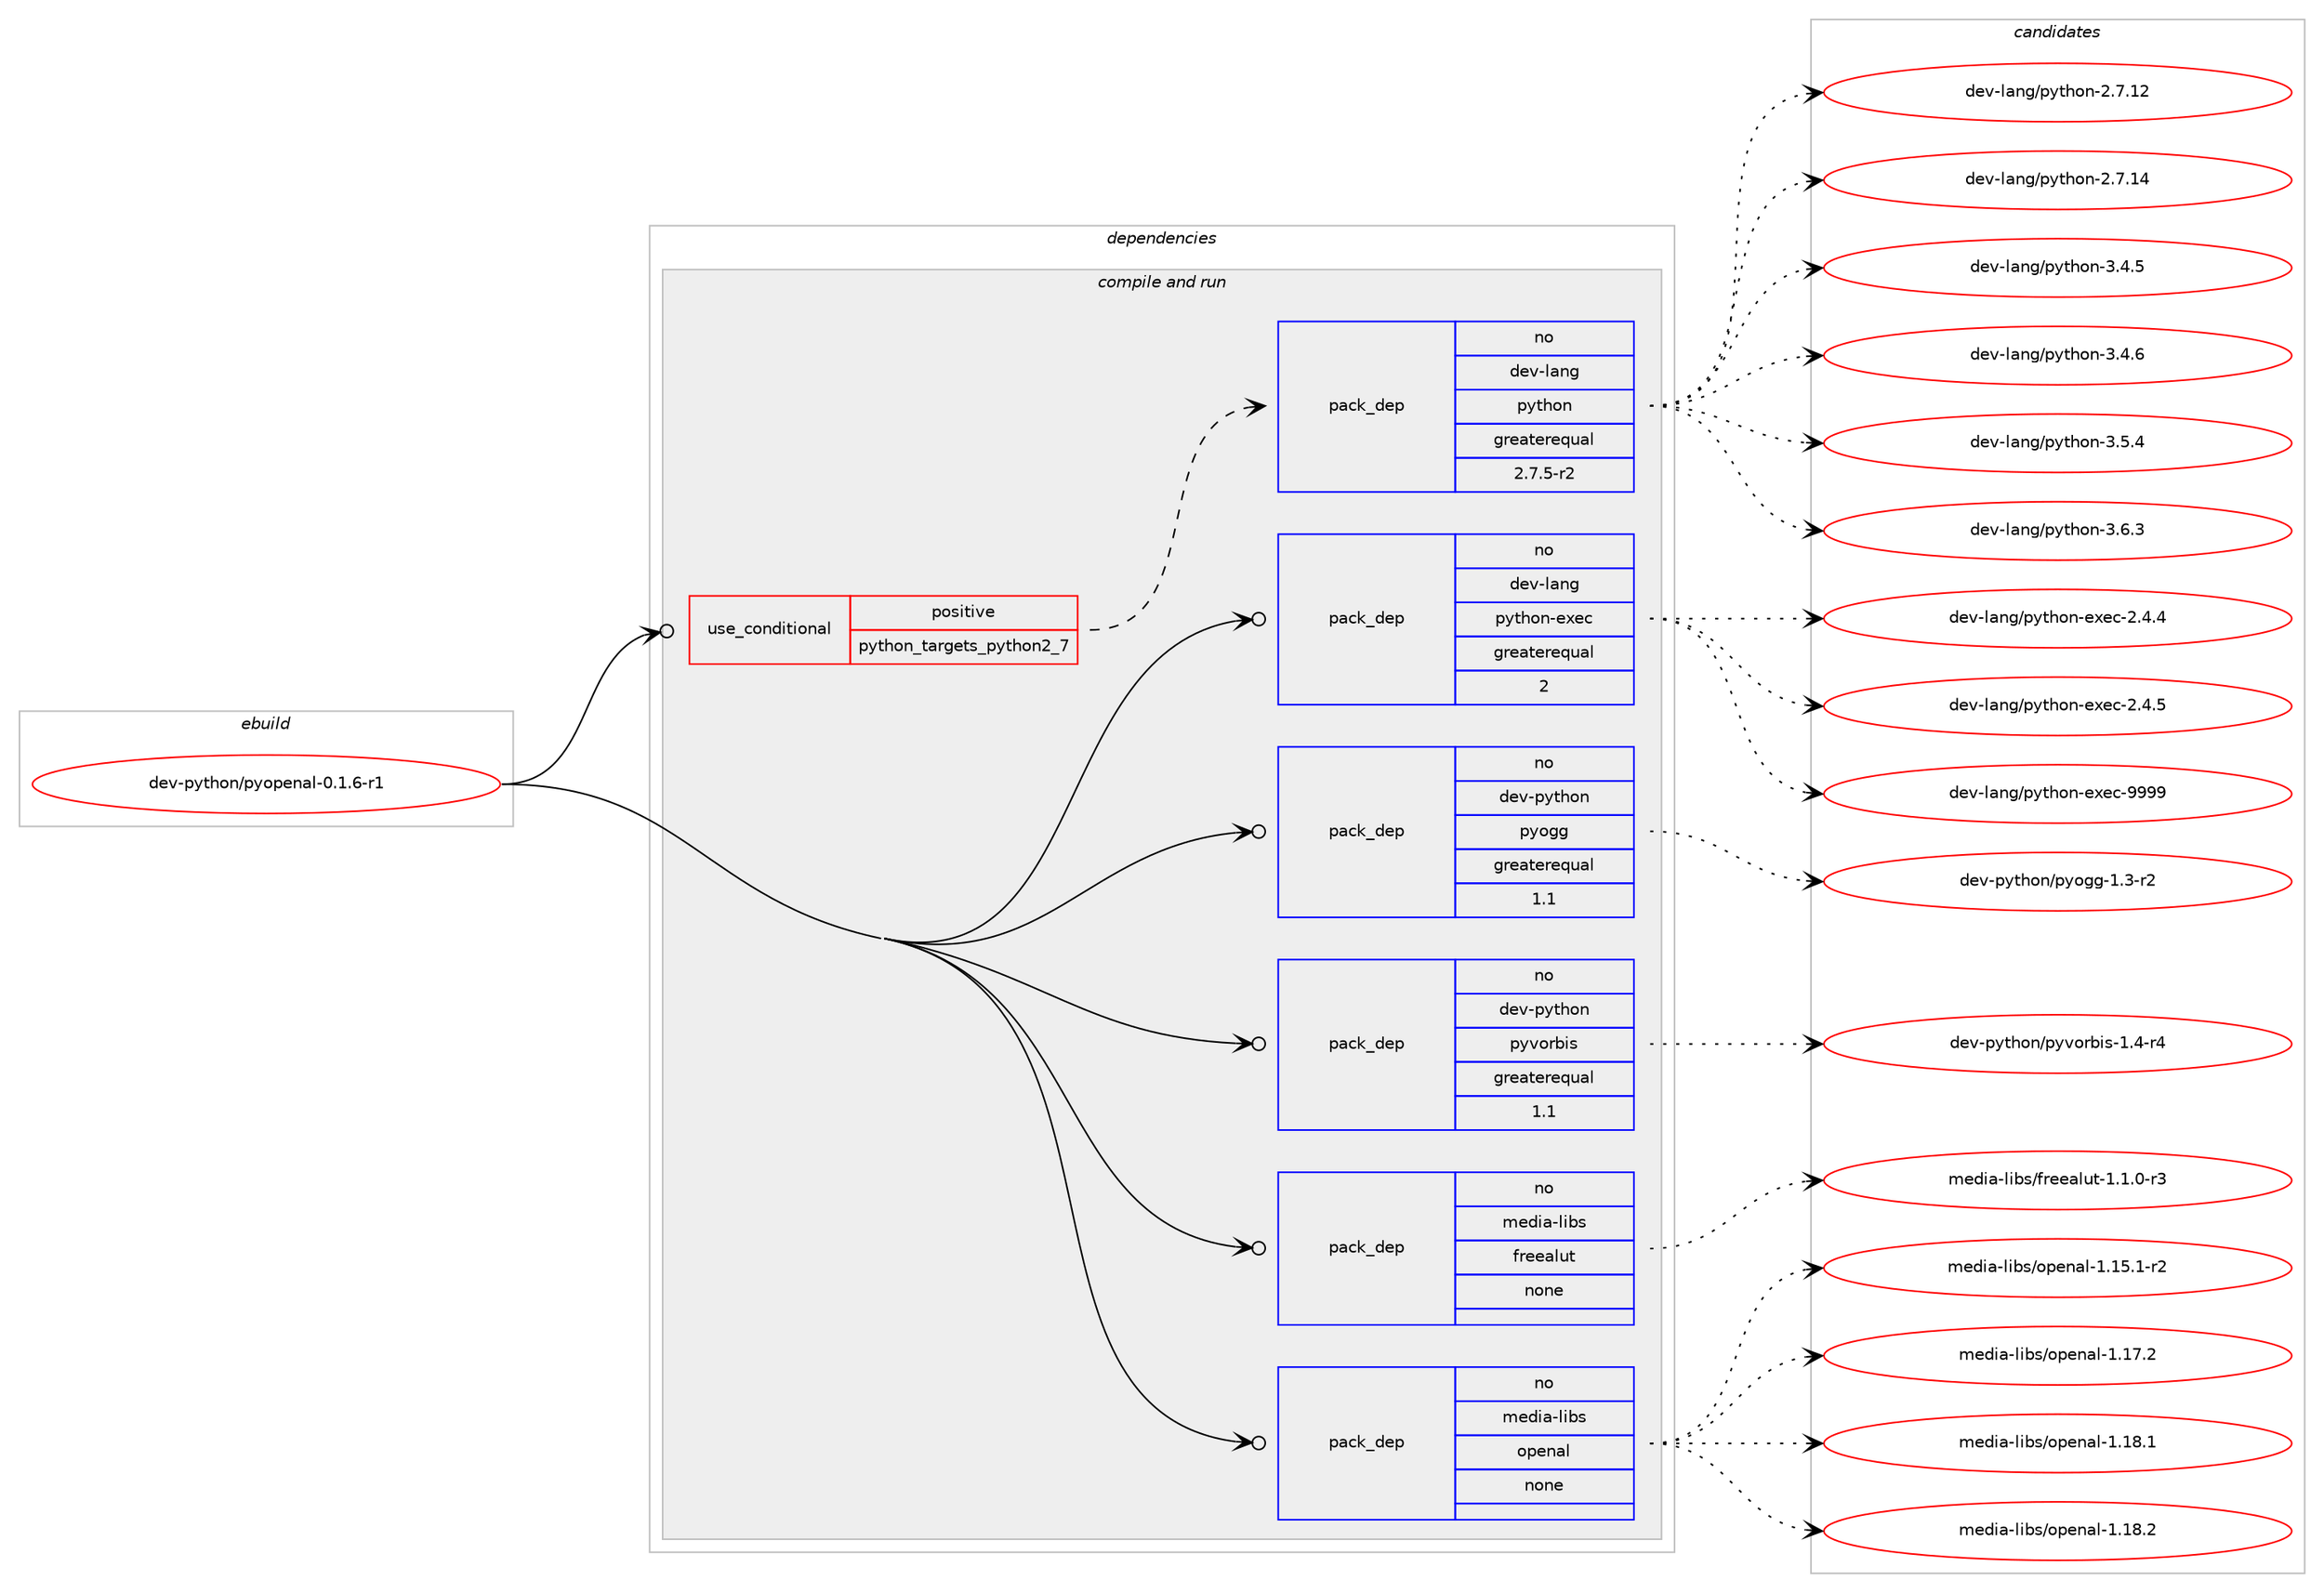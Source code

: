digraph prolog {

# *************
# Graph options
# *************

newrank=true;
concentrate=true;
compound=true;
graph [rankdir=LR,fontname=Helvetica,fontsize=10,ranksep=1.5];#, ranksep=2.5, nodesep=0.2];
edge  [arrowhead=vee];
node  [fontname=Helvetica,fontsize=10];

# **********
# The ebuild
# **********

subgraph cluster_leftcol {
color=gray;
rank=same;
label=<<i>ebuild</i>>;
id [label="dev-python/pyopenal-0.1.6-r1", color=red, width=4, href="../dev-python/pyopenal-0.1.6-r1.svg"];
}

# ****************
# The dependencies
# ****************

subgraph cluster_midcol {
color=gray;
label=<<i>dependencies</i>>;
subgraph cluster_compile {
fillcolor="#eeeeee";
style=filled;
label=<<i>compile</i>>;
}
subgraph cluster_compileandrun {
fillcolor="#eeeeee";
style=filled;
label=<<i>compile and run</i>>;
subgraph cond38937 {
dependency177900 [label=<<TABLE BORDER="0" CELLBORDER="1" CELLSPACING="0" CELLPADDING="4"><TR><TD ROWSPAN="3" CELLPADDING="10">use_conditional</TD></TR><TR><TD>positive</TD></TR><TR><TD>python_targets_python2_7</TD></TR></TABLE>>, shape=none, color=red];
subgraph pack135044 {
dependency177901 [label=<<TABLE BORDER="0" CELLBORDER="1" CELLSPACING="0" CELLPADDING="4" WIDTH="220"><TR><TD ROWSPAN="6" CELLPADDING="30">pack_dep</TD></TR><TR><TD WIDTH="110">no</TD></TR><TR><TD>dev-lang</TD></TR><TR><TD>python</TD></TR><TR><TD>greaterequal</TD></TR><TR><TD>2.7.5-r2</TD></TR></TABLE>>, shape=none, color=blue];
}
dependency177900:e -> dependency177901:w [weight=20,style="dashed",arrowhead="vee"];
}
id:e -> dependency177900:w [weight=20,style="solid",arrowhead="odotvee"];
subgraph pack135045 {
dependency177902 [label=<<TABLE BORDER="0" CELLBORDER="1" CELLSPACING="0" CELLPADDING="4" WIDTH="220"><TR><TD ROWSPAN="6" CELLPADDING="30">pack_dep</TD></TR><TR><TD WIDTH="110">no</TD></TR><TR><TD>dev-lang</TD></TR><TR><TD>python-exec</TD></TR><TR><TD>greaterequal</TD></TR><TR><TD>2</TD></TR></TABLE>>, shape=none, color=blue];
}
id:e -> dependency177902:w [weight=20,style="solid",arrowhead="odotvee"];
subgraph pack135046 {
dependency177903 [label=<<TABLE BORDER="0" CELLBORDER="1" CELLSPACING="0" CELLPADDING="4" WIDTH="220"><TR><TD ROWSPAN="6" CELLPADDING="30">pack_dep</TD></TR><TR><TD WIDTH="110">no</TD></TR><TR><TD>dev-python</TD></TR><TR><TD>pyogg</TD></TR><TR><TD>greaterequal</TD></TR><TR><TD>1.1</TD></TR></TABLE>>, shape=none, color=blue];
}
id:e -> dependency177903:w [weight=20,style="solid",arrowhead="odotvee"];
subgraph pack135047 {
dependency177904 [label=<<TABLE BORDER="0" CELLBORDER="1" CELLSPACING="0" CELLPADDING="4" WIDTH="220"><TR><TD ROWSPAN="6" CELLPADDING="30">pack_dep</TD></TR><TR><TD WIDTH="110">no</TD></TR><TR><TD>dev-python</TD></TR><TR><TD>pyvorbis</TD></TR><TR><TD>greaterequal</TD></TR><TR><TD>1.1</TD></TR></TABLE>>, shape=none, color=blue];
}
id:e -> dependency177904:w [weight=20,style="solid",arrowhead="odotvee"];
subgraph pack135048 {
dependency177905 [label=<<TABLE BORDER="0" CELLBORDER="1" CELLSPACING="0" CELLPADDING="4" WIDTH="220"><TR><TD ROWSPAN="6" CELLPADDING="30">pack_dep</TD></TR><TR><TD WIDTH="110">no</TD></TR><TR><TD>media-libs</TD></TR><TR><TD>freealut</TD></TR><TR><TD>none</TD></TR><TR><TD></TD></TR></TABLE>>, shape=none, color=blue];
}
id:e -> dependency177905:w [weight=20,style="solid",arrowhead="odotvee"];
subgraph pack135049 {
dependency177906 [label=<<TABLE BORDER="0" CELLBORDER="1" CELLSPACING="0" CELLPADDING="4" WIDTH="220"><TR><TD ROWSPAN="6" CELLPADDING="30">pack_dep</TD></TR><TR><TD WIDTH="110">no</TD></TR><TR><TD>media-libs</TD></TR><TR><TD>openal</TD></TR><TR><TD>none</TD></TR><TR><TD></TD></TR></TABLE>>, shape=none, color=blue];
}
id:e -> dependency177906:w [weight=20,style="solid",arrowhead="odotvee"];
}
subgraph cluster_run {
fillcolor="#eeeeee";
style=filled;
label=<<i>run</i>>;
}
}

# **************
# The candidates
# **************

subgraph cluster_choices {
rank=same;
color=gray;
label=<<i>candidates</i>>;

subgraph choice135044 {
color=black;
nodesep=1;
choice10010111845108971101034711212111610411111045504655464950 [label="dev-lang/python-2.7.12", color=red, width=4,href="../dev-lang/python-2.7.12.svg"];
choice10010111845108971101034711212111610411111045504655464952 [label="dev-lang/python-2.7.14", color=red, width=4,href="../dev-lang/python-2.7.14.svg"];
choice100101118451089711010347112121116104111110455146524653 [label="dev-lang/python-3.4.5", color=red, width=4,href="../dev-lang/python-3.4.5.svg"];
choice100101118451089711010347112121116104111110455146524654 [label="dev-lang/python-3.4.6", color=red, width=4,href="../dev-lang/python-3.4.6.svg"];
choice100101118451089711010347112121116104111110455146534652 [label="dev-lang/python-3.5.4", color=red, width=4,href="../dev-lang/python-3.5.4.svg"];
choice100101118451089711010347112121116104111110455146544651 [label="dev-lang/python-3.6.3", color=red, width=4,href="../dev-lang/python-3.6.3.svg"];
dependency177901:e -> choice10010111845108971101034711212111610411111045504655464950:w [style=dotted,weight="100"];
dependency177901:e -> choice10010111845108971101034711212111610411111045504655464952:w [style=dotted,weight="100"];
dependency177901:e -> choice100101118451089711010347112121116104111110455146524653:w [style=dotted,weight="100"];
dependency177901:e -> choice100101118451089711010347112121116104111110455146524654:w [style=dotted,weight="100"];
dependency177901:e -> choice100101118451089711010347112121116104111110455146534652:w [style=dotted,weight="100"];
dependency177901:e -> choice100101118451089711010347112121116104111110455146544651:w [style=dotted,weight="100"];
}
subgraph choice135045 {
color=black;
nodesep=1;
choice1001011184510897110103471121211161041111104510112010199455046524652 [label="dev-lang/python-exec-2.4.4", color=red, width=4,href="../dev-lang/python-exec-2.4.4.svg"];
choice1001011184510897110103471121211161041111104510112010199455046524653 [label="dev-lang/python-exec-2.4.5", color=red, width=4,href="../dev-lang/python-exec-2.4.5.svg"];
choice10010111845108971101034711212111610411111045101120101994557575757 [label="dev-lang/python-exec-9999", color=red, width=4,href="../dev-lang/python-exec-9999.svg"];
dependency177902:e -> choice1001011184510897110103471121211161041111104510112010199455046524652:w [style=dotted,weight="100"];
dependency177902:e -> choice1001011184510897110103471121211161041111104510112010199455046524653:w [style=dotted,weight="100"];
dependency177902:e -> choice10010111845108971101034711212111610411111045101120101994557575757:w [style=dotted,weight="100"];
}
subgraph choice135046 {
color=black;
nodesep=1;
choice1001011184511212111610411111047112121111103103454946514511450 [label="dev-python/pyogg-1.3-r2", color=red, width=4,href="../dev-python/pyogg-1.3-r2.svg"];
dependency177903:e -> choice1001011184511212111610411111047112121111103103454946514511450:w [style=dotted,weight="100"];
}
subgraph choice135047 {
color=black;
nodesep=1;
choice100101118451121211161041111104711212111811111498105115454946524511452 [label="dev-python/pyvorbis-1.4-r4", color=red, width=4,href="../dev-python/pyvorbis-1.4-r4.svg"];
dependency177904:e -> choice100101118451121211161041111104711212111811111498105115454946524511452:w [style=dotted,weight="100"];
}
subgraph choice135048 {
color=black;
nodesep=1;
choice10910110010597451081059811547102114101101971081171164549464946484511451 [label="media-libs/freealut-1.1.0-r3", color=red, width=4,href="../media-libs/freealut-1.1.0-r3.svg"];
dependency177905:e -> choice10910110010597451081059811547102114101101971081171164549464946484511451:w [style=dotted,weight="100"];
}
subgraph choice135049 {
color=black;
nodesep=1;
choice1091011001059745108105981154711111210111097108454946495346494511450 [label="media-libs/openal-1.15.1-r2", color=red, width=4,href="../media-libs/openal-1.15.1-r2.svg"];
choice109101100105974510810598115471111121011109710845494649554650 [label="media-libs/openal-1.17.2", color=red, width=4,href="../media-libs/openal-1.17.2.svg"];
choice109101100105974510810598115471111121011109710845494649564649 [label="media-libs/openal-1.18.1", color=red, width=4,href="../media-libs/openal-1.18.1.svg"];
choice109101100105974510810598115471111121011109710845494649564650 [label="media-libs/openal-1.18.2", color=red, width=4,href="../media-libs/openal-1.18.2.svg"];
dependency177906:e -> choice1091011001059745108105981154711111210111097108454946495346494511450:w [style=dotted,weight="100"];
dependency177906:e -> choice109101100105974510810598115471111121011109710845494649554650:w [style=dotted,weight="100"];
dependency177906:e -> choice109101100105974510810598115471111121011109710845494649564649:w [style=dotted,weight="100"];
dependency177906:e -> choice109101100105974510810598115471111121011109710845494649564650:w [style=dotted,weight="100"];
}
}

}
